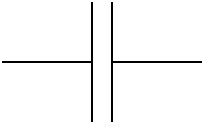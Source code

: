 <mxfile version="24.4.7" type="github">
  <diagram name="Page-1" id="kVjwBrBJ-38mY9O0vH5k">
    <mxGraphModel dx="956" dy="621" grid="1" gridSize="10" guides="1" tooltips="1" connect="1" arrows="1" fold="1" page="1" pageScale="1" pageWidth="827" pageHeight="1169" math="0" shadow="0">
      <root>
        <mxCell id="0" />
        <mxCell id="1" parent="0" />
        <mxCell id="OB97dWhG6OyApvYg9pbJ-1" value="" style="pointerEvents=1;verticalLabelPosition=bottom;shadow=0;dashed=0;align=center;html=1;verticalAlign=top;shape=mxgraph.electrical.capacitors.capacitor_1;" vertex="1" parent="1">
          <mxGeometry x="314" y="200" width="100" height="60" as="geometry" />
        </mxCell>
      </root>
    </mxGraphModel>
  </diagram>
</mxfile>
